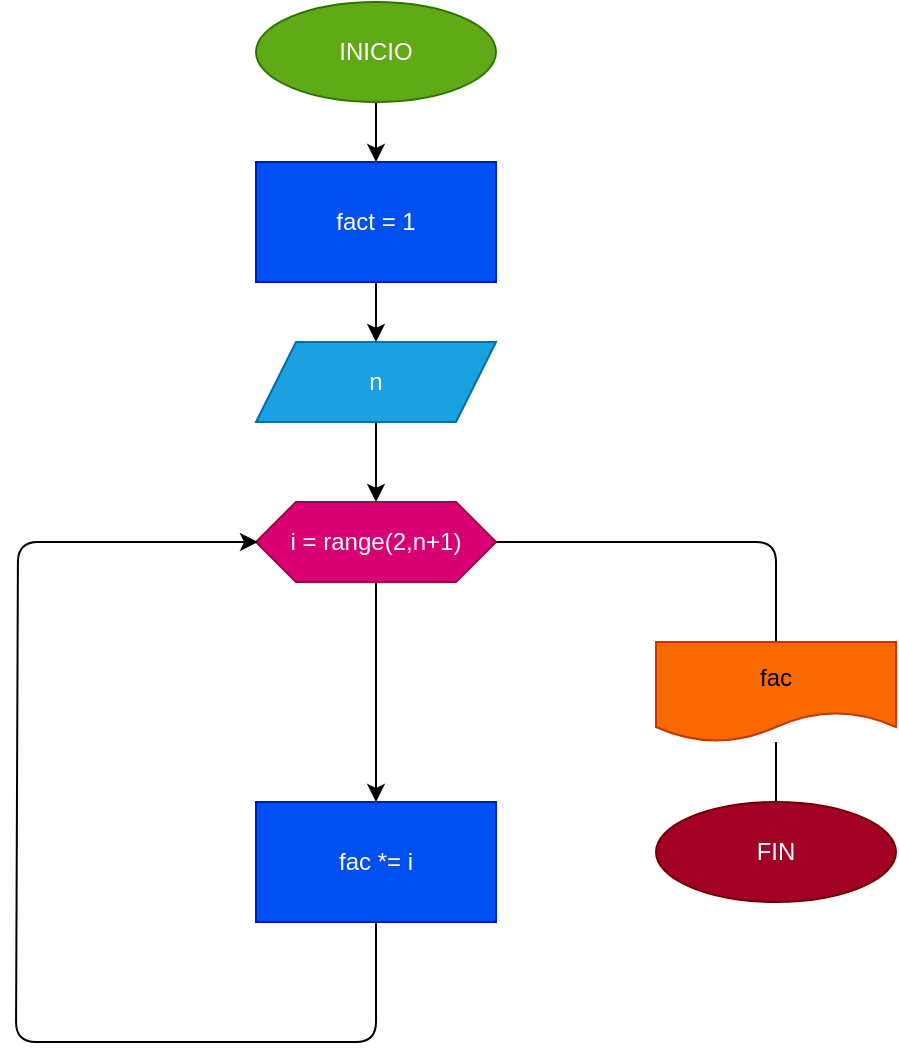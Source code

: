 <mxfile>
    <diagram id="ThrsXlqCXWtkrdFSdPPI" name="Page-1">
        <mxGraphModel dx="714" dy="503" grid="1" gridSize="10" guides="1" tooltips="1" connect="1" arrows="1" fold="1" page="1" pageScale="1" pageWidth="827" pageHeight="1169" math="0" shadow="0">
            <root>
                <mxCell id="0"/>
                <mxCell id="1" parent="0"/>
                <mxCell id="2" value="" style="edgeStyle=none;html=1;" edge="1" parent="1" source="3" target="5">
                    <mxGeometry relative="1" as="geometry"/>
                </mxCell>
                <mxCell id="3" value="INICIO" style="ellipse;whiteSpace=wrap;html=1;fillColor=#60a917;fontColor=#ffffff;strokeColor=#2D7600;" vertex="1" parent="1">
                    <mxGeometry x="320" width="120" height="50" as="geometry"/>
                </mxCell>
                <mxCell id="4" value="" style="edgeStyle=none;html=1;" edge="1" parent="1" source="5" target="7">
                    <mxGeometry relative="1" as="geometry"/>
                </mxCell>
                <mxCell id="5" value="fact = 1" style="whiteSpace=wrap;html=1;fillColor=#0050ef;fontColor=#ffffff;strokeColor=#001DBC;" vertex="1" parent="1">
                    <mxGeometry x="320" y="80" width="120" height="60" as="geometry"/>
                </mxCell>
                <mxCell id="6" value="" style="edgeStyle=none;html=1;" edge="1" parent="1" source="7" target="10">
                    <mxGeometry relative="1" as="geometry"/>
                </mxCell>
                <mxCell id="7" value="n" style="shape=parallelogram;perimeter=parallelogramPerimeter;whiteSpace=wrap;html=1;fixedSize=1;fillColor=#1ba1e2;fontColor=#ffffff;strokeColor=#006EAF;" vertex="1" parent="1">
                    <mxGeometry x="320" y="170" width="120" height="40" as="geometry"/>
                </mxCell>
                <mxCell id="9" value="" style="edgeStyle=none;html=1;fontColor=#FFFFFF;endArrow=none;endFill=0;" edge="1" parent="1" source="10" target="24">
                    <mxGeometry relative="1" as="geometry">
                        <Array as="points">
                            <mxPoint x="580" y="270"/>
                        </Array>
                    </mxGeometry>
                </mxCell>
                <mxCell id="29" value="" style="edgeStyle=none;html=1;" edge="1" parent="1" source="10" target="14">
                    <mxGeometry relative="1" as="geometry"/>
                </mxCell>
                <mxCell id="10" value="i =&amp;nbsp;range(2,n+1)" style="shape=hexagon;perimeter=hexagonPerimeter2;whiteSpace=wrap;html=1;fixedSize=1;fillColor=#d80073;fontColor=#ffffff;strokeColor=#A50040;" vertex="1" parent="1">
                    <mxGeometry x="320" y="250" width="120" height="40" as="geometry"/>
                </mxCell>
                <mxCell id="14" value="fac *= i" style="whiteSpace=wrap;html=1;fillColor=#0050ef;fontColor=#ffffff;strokeColor=#001DBC;" vertex="1" parent="1">
                    <mxGeometry x="320" y="400" width="120" height="60" as="geometry"/>
                </mxCell>
                <mxCell id="22" value="" style="endArrow=classic;html=1;fontColor=#FFFFFF;entryX=0;entryY=0.5;entryDx=0;entryDy=0;exitX=0.5;exitY=1;exitDx=0;exitDy=0;" edge="1" parent="1" source="14">
                    <mxGeometry width="50" height="50" relative="1" as="geometry">
                        <mxPoint x="365" y="720" as="sourcePoint"/>
                        <mxPoint x="321" y="270" as="targetPoint"/>
                        <Array as="points">
                            <mxPoint x="380" y="520"/>
                            <mxPoint x="200" y="520"/>
                            <mxPoint x="201" y="270"/>
                        </Array>
                    </mxGeometry>
                </mxCell>
                <mxCell id="23" value="" style="edgeStyle=none;html=1;fontColor=#FFFFFF;endArrow=none;endFill=0;" edge="1" parent="1" source="24" target="25">
                    <mxGeometry relative="1" as="geometry"/>
                </mxCell>
                <mxCell id="24" value="fac" style="shape=document;whiteSpace=wrap;html=1;boundedLbl=1;fillColor=#fa6800;fontColor=#000000;strokeColor=#C73500;" vertex="1" parent="1">
                    <mxGeometry x="520" y="320" width="120" height="50" as="geometry"/>
                </mxCell>
                <mxCell id="25" value="FIN" style="ellipse;whiteSpace=wrap;html=1;fontColor=#ffffff;fillColor=#a20025;strokeColor=#6F0000;" vertex="1" parent="1">
                    <mxGeometry x="520" y="400" width="120" height="50" as="geometry"/>
                </mxCell>
            </root>
        </mxGraphModel>
    </diagram>
</mxfile>